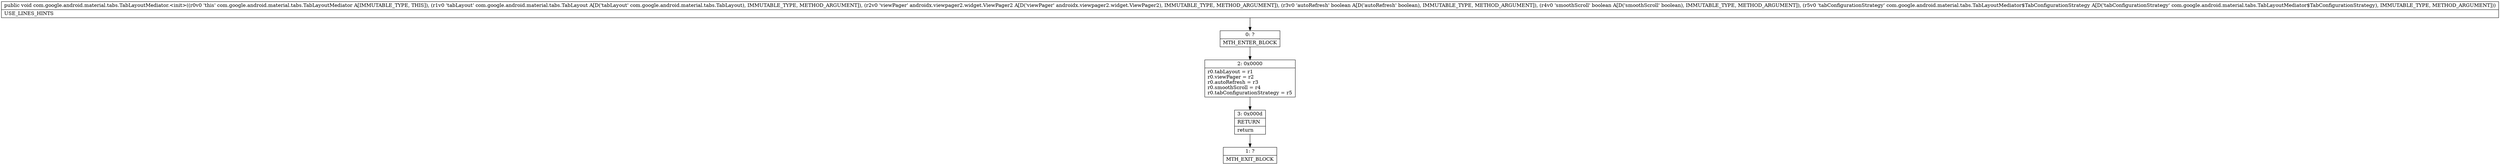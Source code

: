 digraph "CFG forcom.google.android.material.tabs.TabLayoutMediator.\<init\>(Lcom\/google\/android\/material\/tabs\/TabLayout;Landroidx\/viewpager2\/widget\/ViewPager2;ZZLcom\/google\/android\/material\/tabs\/TabLayoutMediator$TabConfigurationStrategy;)V" {
Node_0 [shape=record,label="{0\:\ ?|MTH_ENTER_BLOCK\l}"];
Node_2 [shape=record,label="{2\:\ 0x0000|r0.tabLayout = r1\lr0.viewPager = r2\lr0.autoRefresh = r3\lr0.smoothScroll = r4\lr0.tabConfigurationStrategy = r5\l}"];
Node_3 [shape=record,label="{3\:\ 0x000d|RETURN\l|return\l}"];
Node_1 [shape=record,label="{1\:\ ?|MTH_EXIT_BLOCK\l}"];
MethodNode[shape=record,label="{public void com.google.android.material.tabs.TabLayoutMediator.\<init\>((r0v0 'this' com.google.android.material.tabs.TabLayoutMediator A[IMMUTABLE_TYPE, THIS]), (r1v0 'tabLayout' com.google.android.material.tabs.TabLayout A[D('tabLayout' com.google.android.material.tabs.TabLayout), IMMUTABLE_TYPE, METHOD_ARGUMENT]), (r2v0 'viewPager' androidx.viewpager2.widget.ViewPager2 A[D('viewPager' androidx.viewpager2.widget.ViewPager2), IMMUTABLE_TYPE, METHOD_ARGUMENT]), (r3v0 'autoRefresh' boolean A[D('autoRefresh' boolean), IMMUTABLE_TYPE, METHOD_ARGUMENT]), (r4v0 'smoothScroll' boolean A[D('smoothScroll' boolean), IMMUTABLE_TYPE, METHOD_ARGUMENT]), (r5v0 'tabConfigurationStrategy' com.google.android.material.tabs.TabLayoutMediator$TabConfigurationStrategy A[D('tabConfigurationStrategy' com.google.android.material.tabs.TabLayoutMediator$TabConfigurationStrategy), IMMUTABLE_TYPE, METHOD_ARGUMENT]))  | USE_LINES_HINTS\l}"];
MethodNode -> Node_0;Node_0 -> Node_2;
Node_2 -> Node_3;
Node_3 -> Node_1;
}

